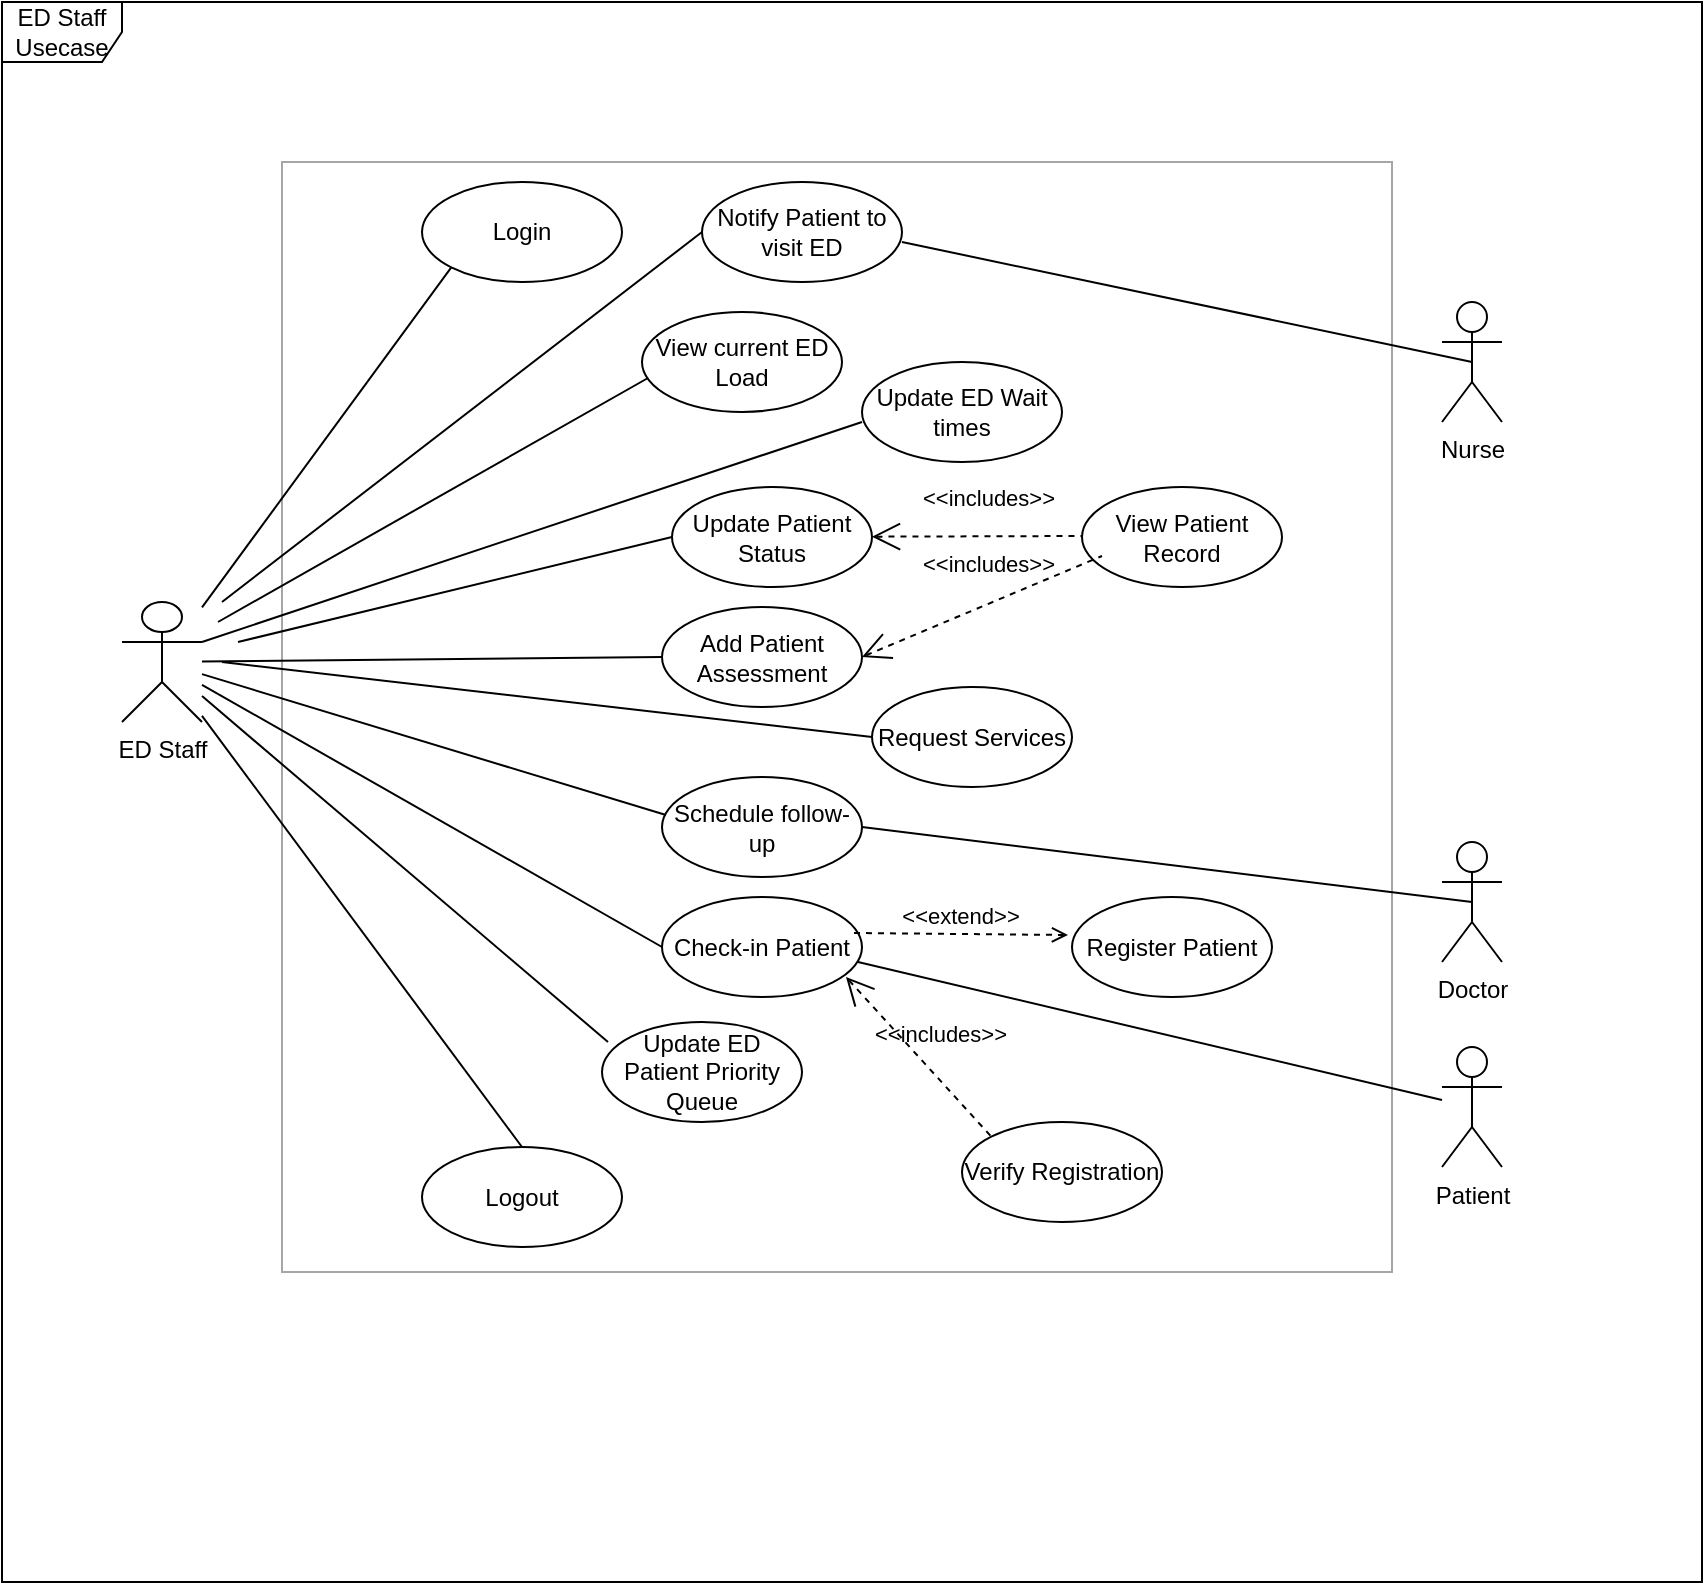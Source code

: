 <mxfile version="24.7.16">
  <diagram name="Page-1" id="YNJIgYYOF31vNW3GRBjq">
    <mxGraphModel dx="1434" dy="786" grid="1" gridSize="10" guides="1" tooltips="1" connect="1" arrows="1" fold="1" page="1" pageScale="1" pageWidth="850" pageHeight="1100" math="0" shadow="0">
      <root>
        <mxCell id="0" />
        <mxCell id="1" parent="0" />
        <mxCell id="XzmBF0EzG8E6nJlxvi2m-1" value="ED Staff" style="shape=umlActor;verticalLabelPosition=bottom;verticalAlign=top;html=1;outlineConnect=0;" parent="1" vertex="1">
          <mxGeometry x="100" y="440" width="40" height="60" as="geometry" />
        </mxCell>
        <mxCell id="XzmBF0EzG8E6nJlxvi2m-11" value="ED Staff Usecase" style="shape=umlFrame;whiteSpace=wrap;html=1;pointerEvents=0;" parent="1" vertex="1">
          <mxGeometry x="40" y="140" width="850" height="790" as="geometry" />
        </mxCell>
        <mxCell id="XzmBF0EzG8E6nJlxvi2m-12" value="" style="whiteSpace=wrap;html=1;aspect=fixed;fillColor=none;strokeColor=#A6A6A6;movable=1;resizable=1;rotatable=1;deletable=1;editable=1;locked=0;connectable=1;" parent="1" vertex="1">
          <mxGeometry x="180" y="220" width="555" height="555" as="geometry" />
        </mxCell>
        <mxCell id="XzmBF0EzG8E6nJlxvi2m-13" value="Login" style="ellipse;whiteSpace=wrap;html=1;" parent="1" vertex="1">
          <mxGeometry x="250" y="230" width="100" height="50" as="geometry" />
        </mxCell>
        <mxCell id="XzmBF0EzG8E6nJlxvi2m-16" value="Logout" style="ellipse;whiteSpace=wrap;html=1;" parent="1" vertex="1">
          <mxGeometry x="250" y="712.5" width="100" height="50" as="geometry" />
        </mxCell>
        <mxCell id="XzmBF0EzG8E6nJlxvi2m-18" value="View current ED Load" style="ellipse;whiteSpace=wrap;html=1;" parent="1" vertex="1">
          <mxGeometry x="360" y="295" width="100" height="50" as="geometry" />
        </mxCell>
        <mxCell id="XzmBF0EzG8E6nJlxvi2m-19" value="Update Patient Status" style="ellipse;whiteSpace=wrap;html=1;" parent="1" vertex="1">
          <mxGeometry x="375" y="382.5" width="100" height="50" as="geometry" />
        </mxCell>
        <mxCell id="XzmBF0EzG8E6nJlxvi2m-20" value="View Patient Record" style="ellipse;whiteSpace=wrap;html=1;" parent="1" vertex="1">
          <mxGeometry x="580" y="382.5" width="100" height="50" as="geometry" />
        </mxCell>
        <mxCell id="XzmBF0EzG8E6nJlxvi2m-21" value="&amp;lt;&amp;lt;includes&amp;gt;&amp;gt;" style="edgeStyle=none;html=1;startArrow=open;endArrow=none;startSize=12;verticalAlign=bottom;dashed=1;labelBackgroundColor=none;rounded=0;" parent="1" source="XzmBF0EzG8E6nJlxvi2m-19" edge="1">
          <mxGeometry x="0.111" y="10" width="160" relative="1" as="geometry">
            <mxPoint x="490" y="407" as="sourcePoint" />
            <mxPoint x="580" y="407" as="targetPoint" />
            <mxPoint as="offset" />
          </mxGeometry>
        </mxCell>
        <mxCell id="XzmBF0EzG8E6nJlxvi2m-23" value="Check-in Patient" style="ellipse;whiteSpace=wrap;html=1;" parent="1" vertex="1">
          <mxGeometry x="370" y="587.5" width="100" height="50" as="geometry" />
        </mxCell>
        <mxCell id="XzmBF0EzG8E6nJlxvi2m-24" value="Register Patient" style="ellipse;whiteSpace=wrap;html=1;" parent="1" vertex="1">
          <mxGeometry x="575" y="587.5" width="100" height="50" as="geometry" />
        </mxCell>
        <mxCell id="XzmBF0EzG8E6nJlxvi2m-25" value="Verify Registration" style="ellipse;whiteSpace=wrap;html=1;" parent="1" vertex="1">
          <mxGeometry x="520" y="700" width="100" height="50" as="geometry" />
        </mxCell>
        <mxCell id="XzmBF0EzG8E6nJlxvi2m-26" value="&amp;lt;&amp;lt;includes&amp;gt;&amp;gt;" style="edgeStyle=none;html=1;startArrow=open;endArrow=none;startSize=12;verticalAlign=bottom;dashed=1;labelBackgroundColor=none;rounded=0;exitX=0.92;exitY=0.8;exitDx=0;exitDy=0;exitPerimeter=0;entryX=0;entryY=0;entryDx=0;entryDy=0;" parent="1" source="XzmBF0EzG8E6nJlxvi2m-23" target="XzmBF0EzG8E6nJlxvi2m-25" edge="1">
          <mxGeometry x="0.107" y="10" width="160" relative="1" as="geometry">
            <mxPoint x="465" y="636.5" as="sourcePoint" />
            <mxPoint x="530" y="690" as="targetPoint" />
            <mxPoint as="offset" />
          </mxGeometry>
        </mxCell>
        <mxCell id="XzmBF0EzG8E6nJlxvi2m-28" value="Add Patient Assessment" style="ellipse;whiteSpace=wrap;html=1;" parent="1" vertex="1">
          <mxGeometry x="370" y="442.5" width="100" height="50" as="geometry" />
        </mxCell>
        <mxCell id="XzmBF0EzG8E6nJlxvi2m-29" value="Update ED Patient Priority Queue" style="ellipse;whiteSpace=wrap;html=1;" parent="1" vertex="1">
          <mxGeometry x="340" y="650" width="100" height="50" as="geometry" />
        </mxCell>
        <mxCell id="XzmBF0EzG8E6nJlxvi2m-30" value="&amp;lt;&amp;lt;extend&amp;gt;&amp;gt;" style="html=1;verticalAlign=bottom;labelBackgroundColor=none;endArrow=open;endFill=0;dashed=1;rounded=0;exitX=0.96;exitY=0.36;exitDx=0;exitDy=0;exitPerimeter=0;entryX=-0.02;entryY=0.38;entryDx=0;entryDy=0;entryPerimeter=0;" parent="1" source="XzmBF0EzG8E6nJlxvi2m-23" target="XzmBF0EzG8E6nJlxvi2m-24" edge="1">
          <mxGeometry width="160" relative="1" as="geometry">
            <mxPoint x="485" y="607.5" as="sourcePoint" />
            <mxPoint x="565" y="607.5" as="targetPoint" />
          </mxGeometry>
        </mxCell>
        <mxCell id="XzmBF0EzG8E6nJlxvi2m-36" value="&amp;lt;&amp;lt;includes&amp;gt;&amp;gt;" style="edgeStyle=none;html=1;startArrow=open;endArrow=none;startSize=12;verticalAlign=bottom;dashed=1;labelBackgroundColor=none;rounded=0;exitX=1;exitY=0.5;exitDx=0;exitDy=0;" parent="1" source="XzmBF0EzG8E6nJlxvi2m-28" edge="1">
          <mxGeometry x="0.111" y="10" width="160" relative="1" as="geometry">
            <mxPoint x="485" y="417.5" as="sourcePoint" />
            <mxPoint x="590" y="417" as="targetPoint" />
            <mxPoint as="offset" />
            <Array as="points" />
          </mxGeometry>
        </mxCell>
        <mxCell id="XzmBF0EzG8E6nJlxvi2m-37" value="Schedule follow-up" style="ellipse;whiteSpace=wrap;html=1;" parent="1" vertex="1">
          <mxGeometry x="370" y="527.5" width="100" height="50" as="geometry" />
        </mxCell>
        <mxCell id="XzmBF0EzG8E6nJlxvi2m-39" value="" style="endArrow=none;html=1;rounded=0;entryX=0;entryY=1;entryDx=0;entryDy=0;" parent="1" source="XzmBF0EzG8E6nJlxvi2m-1" target="XzmBF0EzG8E6nJlxvi2m-13" edge="1">
          <mxGeometry width="50" height="50" relative="1" as="geometry">
            <mxPoint x="140" y="450" as="sourcePoint" />
            <mxPoint x="190" y="400" as="targetPoint" />
          </mxGeometry>
        </mxCell>
        <mxCell id="XzmBF0EzG8E6nJlxvi2m-40" value="" style="endArrow=none;html=1;rounded=0;entryX=0.03;entryY=0.66;entryDx=0;entryDy=0;entryPerimeter=0;" parent="1" target="XzmBF0EzG8E6nJlxvi2m-18" edge="1">
          <mxGeometry width="50" height="50" relative="1" as="geometry">
            <mxPoint x="148" y="450" as="sourcePoint" />
            <mxPoint x="245" y="293" as="targetPoint" />
          </mxGeometry>
        </mxCell>
        <mxCell id="XzmBF0EzG8E6nJlxvi2m-41" value="" style="endArrow=none;html=1;rounded=0;entryX=0;entryY=0.5;entryDx=0;entryDy=0;" parent="1" target="XzmBF0EzG8E6nJlxvi2m-19" edge="1">
          <mxGeometry width="50" height="50" relative="1" as="geometry">
            <mxPoint x="158" y="460" as="sourcePoint" />
            <mxPoint x="255" y="303" as="targetPoint" />
          </mxGeometry>
        </mxCell>
        <mxCell id="XzmBF0EzG8E6nJlxvi2m-42" value="" style="endArrow=none;html=1;rounded=0;entryX=0;entryY=0.5;entryDx=0;entryDy=0;" parent="1" source="XzmBF0EzG8E6nJlxvi2m-1" target="XzmBF0EzG8E6nJlxvi2m-28" edge="1">
          <mxGeometry width="50" height="50" relative="1" as="geometry">
            <mxPoint x="168" y="470" as="sourcePoint" />
            <mxPoint x="265" y="313" as="targetPoint" />
          </mxGeometry>
        </mxCell>
        <mxCell id="XzmBF0EzG8E6nJlxvi2m-43" value="" style="endArrow=none;html=1;rounded=0;entryX=0.02;entryY=0.38;entryDx=0;entryDy=0;entryPerimeter=0;" parent="1" source="XzmBF0EzG8E6nJlxvi2m-1" target="XzmBF0EzG8E6nJlxvi2m-37" edge="1">
          <mxGeometry width="50" height="50" relative="1" as="geometry">
            <mxPoint x="178" y="480" as="sourcePoint" />
            <mxPoint x="275" y="323" as="targetPoint" />
          </mxGeometry>
        </mxCell>
        <mxCell id="XzmBF0EzG8E6nJlxvi2m-44" value="" style="endArrow=none;html=1;rounded=0;entryX=0;entryY=0.5;entryDx=0;entryDy=0;" parent="1" source="XzmBF0EzG8E6nJlxvi2m-1" target="XzmBF0EzG8E6nJlxvi2m-23" edge="1">
          <mxGeometry width="50" height="50" relative="1" as="geometry">
            <mxPoint x="188" y="490" as="sourcePoint" />
            <mxPoint x="285" y="333" as="targetPoint" />
          </mxGeometry>
        </mxCell>
        <mxCell id="XzmBF0EzG8E6nJlxvi2m-45" value="" style="endArrow=none;html=1;rounded=0;entryX=0.03;entryY=0.2;entryDx=0;entryDy=0;entryPerimeter=0;" parent="1" source="XzmBF0EzG8E6nJlxvi2m-1" target="XzmBF0EzG8E6nJlxvi2m-29" edge="1">
          <mxGeometry width="50" height="50" relative="1" as="geometry">
            <mxPoint x="198" y="500" as="sourcePoint" />
            <mxPoint x="295" y="343" as="targetPoint" />
          </mxGeometry>
        </mxCell>
        <mxCell id="XzmBF0EzG8E6nJlxvi2m-46" value="" style="endArrow=none;html=1;rounded=0;entryX=0.5;entryY=0;entryDx=0;entryDy=0;" parent="1" source="XzmBF0EzG8E6nJlxvi2m-1" target="XzmBF0EzG8E6nJlxvi2m-16" edge="1">
          <mxGeometry width="50" height="50" relative="1" as="geometry">
            <mxPoint x="208" y="510" as="sourcePoint" />
            <mxPoint x="260" y="720" as="targetPoint" />
          </mxGeometry>
        </mxCell>
        <mxCell id="XzmBF0EzG8E6nJlxvi2m-47" value="Doctor" style="shape=umlActor;verticalLabelPosition=bottom;verticalAlign=top;html=1;outlineConnect=0;" parent="1" vertex="1">
          <mxGeometry x="760" y="560" width="30" height="60" as="geometry" />
        </mxCell>
        <mxCell id="XzmBF0EzG8E6nJlxvi2m-48" value="Nurse" style="shape=umlActor;verticalLabelPosition=bottom;verticalAlign=top;html=1;outlineConnect=0;" parent="1" vertex="1">
          <mxGeometry x="760" y="290" width="30" height="60" as="geometry" />
        </mxCell>
        <mxCell id="XzmBF0EzG8E6nJlxvi2m-49" value="Notify Patient to visit ED" style="ellipse;whiteSpace=wrap;html=1;" parent="1" vertex="1">
          <mxGeometry x="390" y="230" width="100" height="50" as="geometry" />
        </mxCell>
        <mxCell id="XzmBF0EzG8E6nJlxvi2m-50" value="" style="endArrow=none;html=1;rounded=0;entryX=0;entryY=0.5;entryDx=0;entryDy=0;" parent="1" target="XzmBF0EzG8E6nJlxvi2m-49" edge="1">
          <mxGeometry width="50" height="50" relative="1" as="geometry">
            <mxPoint x="150" y="440" as="sourcePoint" />
            <mxPoint x="200" y="390" as="targetPoint" />
          </mxGeometry>
        </mxCell>
        <mxCell id="XzmBF0EzG8E6nJlxvi2m-53" value="" style="endArrow=none;html=1;rounded=0;entryX=0.5;entryY=0.5;entryDx=0;entryDy=0;entryPerimeter=0;" parent="1" target="XzmBF0EzG8E6nJlxvi2m-48" edge="1">
          <mxGeometry width="50" height="50" relative="1" as="geometry">
            <mxPoint x="490" y="260" as="sourcePoint" />
            <mxPoint x="540" y="210" as="targetPoint" />
          </mxGeometry>
        </mxCell>
        <mxCell id="XzmBF0EzG8E6nJlxvi2m-54" value="" style="endArrow=none;html=1;rounded=0;entryX=0.5;entryY=0.5;entryDx=0;entryDy=0;entryPerimeter=0;exitX=1;exitY=0.5;exitDx=0;exitDy=0;" parent="1" source="XzmBF0EzG8E6nJlxvi2m-37" target="XzmBF0EzG8E6nJlxvi2m-47" edge="1">
          <mxGeometry width="50" height="50" relative="1" as="geometry">
            <mxPoint x="420" y="550" as="sourcePoint" />
            <mxPoint x="470" y="500" as="targetPoint" />
          </mxGeometry>
        </mxCell>
        <mxCell id="XzmBF0EzG8E6nJlxvi2m-55" value="" style="endArrow=none;html=1;rounded=0;entryX=0;entryY=0.5;entryDx=0;entryDy=0;" parent="1" target="XzmBF0EzG8E6nJlxvi2m-56" edge="1">
          <mxGeometry width="50" height="50" relative="1" as="geometry">
            <mxPoint x="150" y="470" as="sourcePoint" />
            <mxPoint x="470" y="510" as="targetPoint" />
          </mxGeometry>
        </mxCell>
        <mxCell id="XzmBF0EzG8E6nJlxvi2m-56" value="Request Services" style="ellipse;whiteSpace=wrap;html=1;" parent="1" vertex="1">
          <mxGeometry x="475" y="482.5" width="100" height="50" as="geometry" />
        </mxCell>
        <mxCell id="XzmBF0EzG8E6nJlxvi2m-58" value="Update ED Wait times" style="ellipse;whiteSpace=wrap;html=1;" parent="1" vertex="1">
          <mxGeometry x="470" y="320" width="100" height="50" as="geometry" />
        </mxCell>
        <mxCell id="XzmBF0EzG8E6nJlxvi2m-59" value="" style="endArrow=none;html=1;rounded=0;exitX=1;exitY=0.333;exitDx=0;exitDy=0;exitPerimeter=0;" parent="1" source="XzmBF0EzG8E6nJlxvi2m-1" edge="1">
          <mxGeometry width="50" height="50" relative="1" as="geometry">
            <mxPoint x="420" y="400" as="sourcePoint" />
            <mxPoint x="470" y="350" as="targetPoint" />
          </mxGeometry>
        </mxCell>
        <mxCell id="XzmBF0EzG8E6nJlxvi2m-60" value="Patient" style="shape=umlActor;verticalLabelPosition=bottom;verticalAlign=top;html=1;outlineConnect=0;" parent="1" vertex="1">
          <mxGeometry x="760" y="662.5" width="30" height="60" as="geometry" />
        </mxCell>
        <mxCell id="XzmBF0EzG8E6nJlxvi2m-63" value="" style="endArrow=none;html=1;rounded=0;exitX=0.98;exitY=0.65;exitDx=0;exitDy=0;exitPerimeter=0;" parent="1" source="XzmBF0EzG8E6nJlxvi2m-23" target="XzmBF0EzG8E6nJlxvi2m-60" edge="1">
          <mxGeometry width="50" height="50" relative="1" as="geometry">
            <mxPoint x="460" y="620" as="sourcePoint" />
            <mxPoint x="510" y="570" as="targetPoint" />
          </mxGeometry>
        </mxCell>
      </root>
    </mxGraphModel>
  </diagram>
</mxfile>
